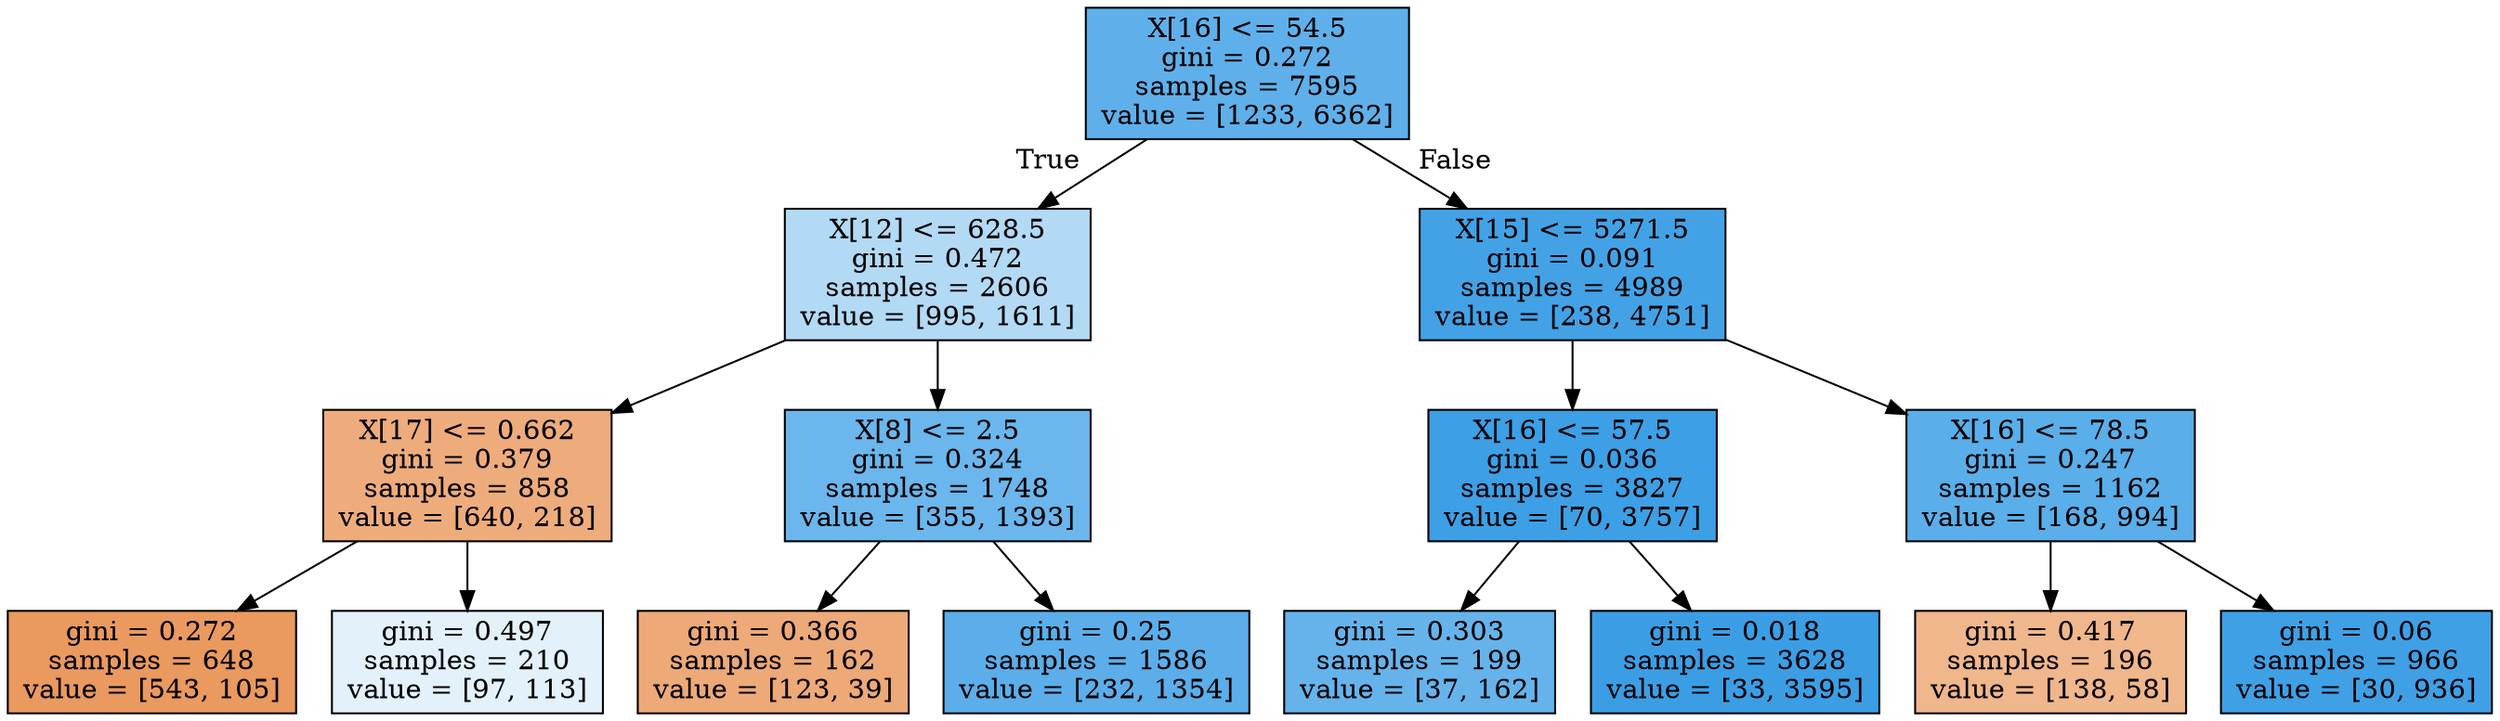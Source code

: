 digraph Tree {
node [shape=box, style="filled", color="black"] ;
0 [label="X[16] <= 54.5\ngini = 0.272\nsamples = 7595\nvalue = [1233, 6362]", fillcolor="#5fb0ea"] ;
1 [label="X[12] <= 628.5\ngini = 0.472\nsamples = 2606\nvalue = [995, 1611]", fillcolor="#b3daf5"] ;
0 -> 1 [labeldistance=2.5, labelangle=45, headlabel="True"] ;
2 [label="X[17] <= 0.662\ngini = 0.379\nsamples = 858\nvalue = [640, 218]", fillcolor="#eeac7c"] ;
1 -> 2 ;
3 [label="gini = 0.272\nsamples = 648\nvalue = [543, 105]", fillcolor="#ea995f"] ;
2 -> 3 ;
4 [label="gini = 0.497\nsamples = 210\nvalue = [97, 113]", fillcolor="#e3f1fb"] ;
2 -> 4 ;
5 [label="X[8] <= 2.5\ngini = 0.324\nsamples = 1748\nvalue = [355, 1393]", fillcolor="#6bb6ec"] ;
1 -> 5 ;
6 [label="gini = 0.366\nsamples = 162\nvalue = [123, 39]", fillcolor="#eda978"] ;
5 -> 6 ;
7 [label="gini = 0.25\nsamples = 1586\nvalue = [232, 1354]", fillcolor="#5baee9"] ;
5 -> 7 ;
8 [label="X[15] <= 5271.5\ngini = 0.091\nsamples = 4989\nvalue = [238, 4751]", fillcolor="#43a2e6"] ;
0 -> 8 [labeldistance=2.5, labelangle=-45, headlabel="False"] ;
9 [label="X[16] <= 57.5\ngini = 0.036\nsamples = 3827\nvalue = [70, 3757]", fillcolor="#3d9fe5"] ;
8 -> 9 ;
10 [label="gini = 0.303\nsamples = 199\nvalue = [37, 162]", fillcolor="#66b3eb"] ;
9 -> 10 ;
11 [label="gini = 0.018\nsamples = 3628\nvalue = [33, 3595]", fillcolor="#3b9ee5"] ;
9 -> 11 ;
12 [label="X[16] <= 78.5\ngini = 0.247\nsamples = 1162\nvalue = [168, 994]", fillcolor="#5aaee9"] ;
8 -> 12 ;
13 [label="gini = 0.417\nsamples = 196\nvalue = [138, 58]", fillcolor="#f0b68c"] ;
12 -> 13 ;
14 [label="gini = 0.06\nsamples = 966\nvalue = [30, 936]", fillcolor="#3fa0e6"] ;
12 -> 14 ;
}